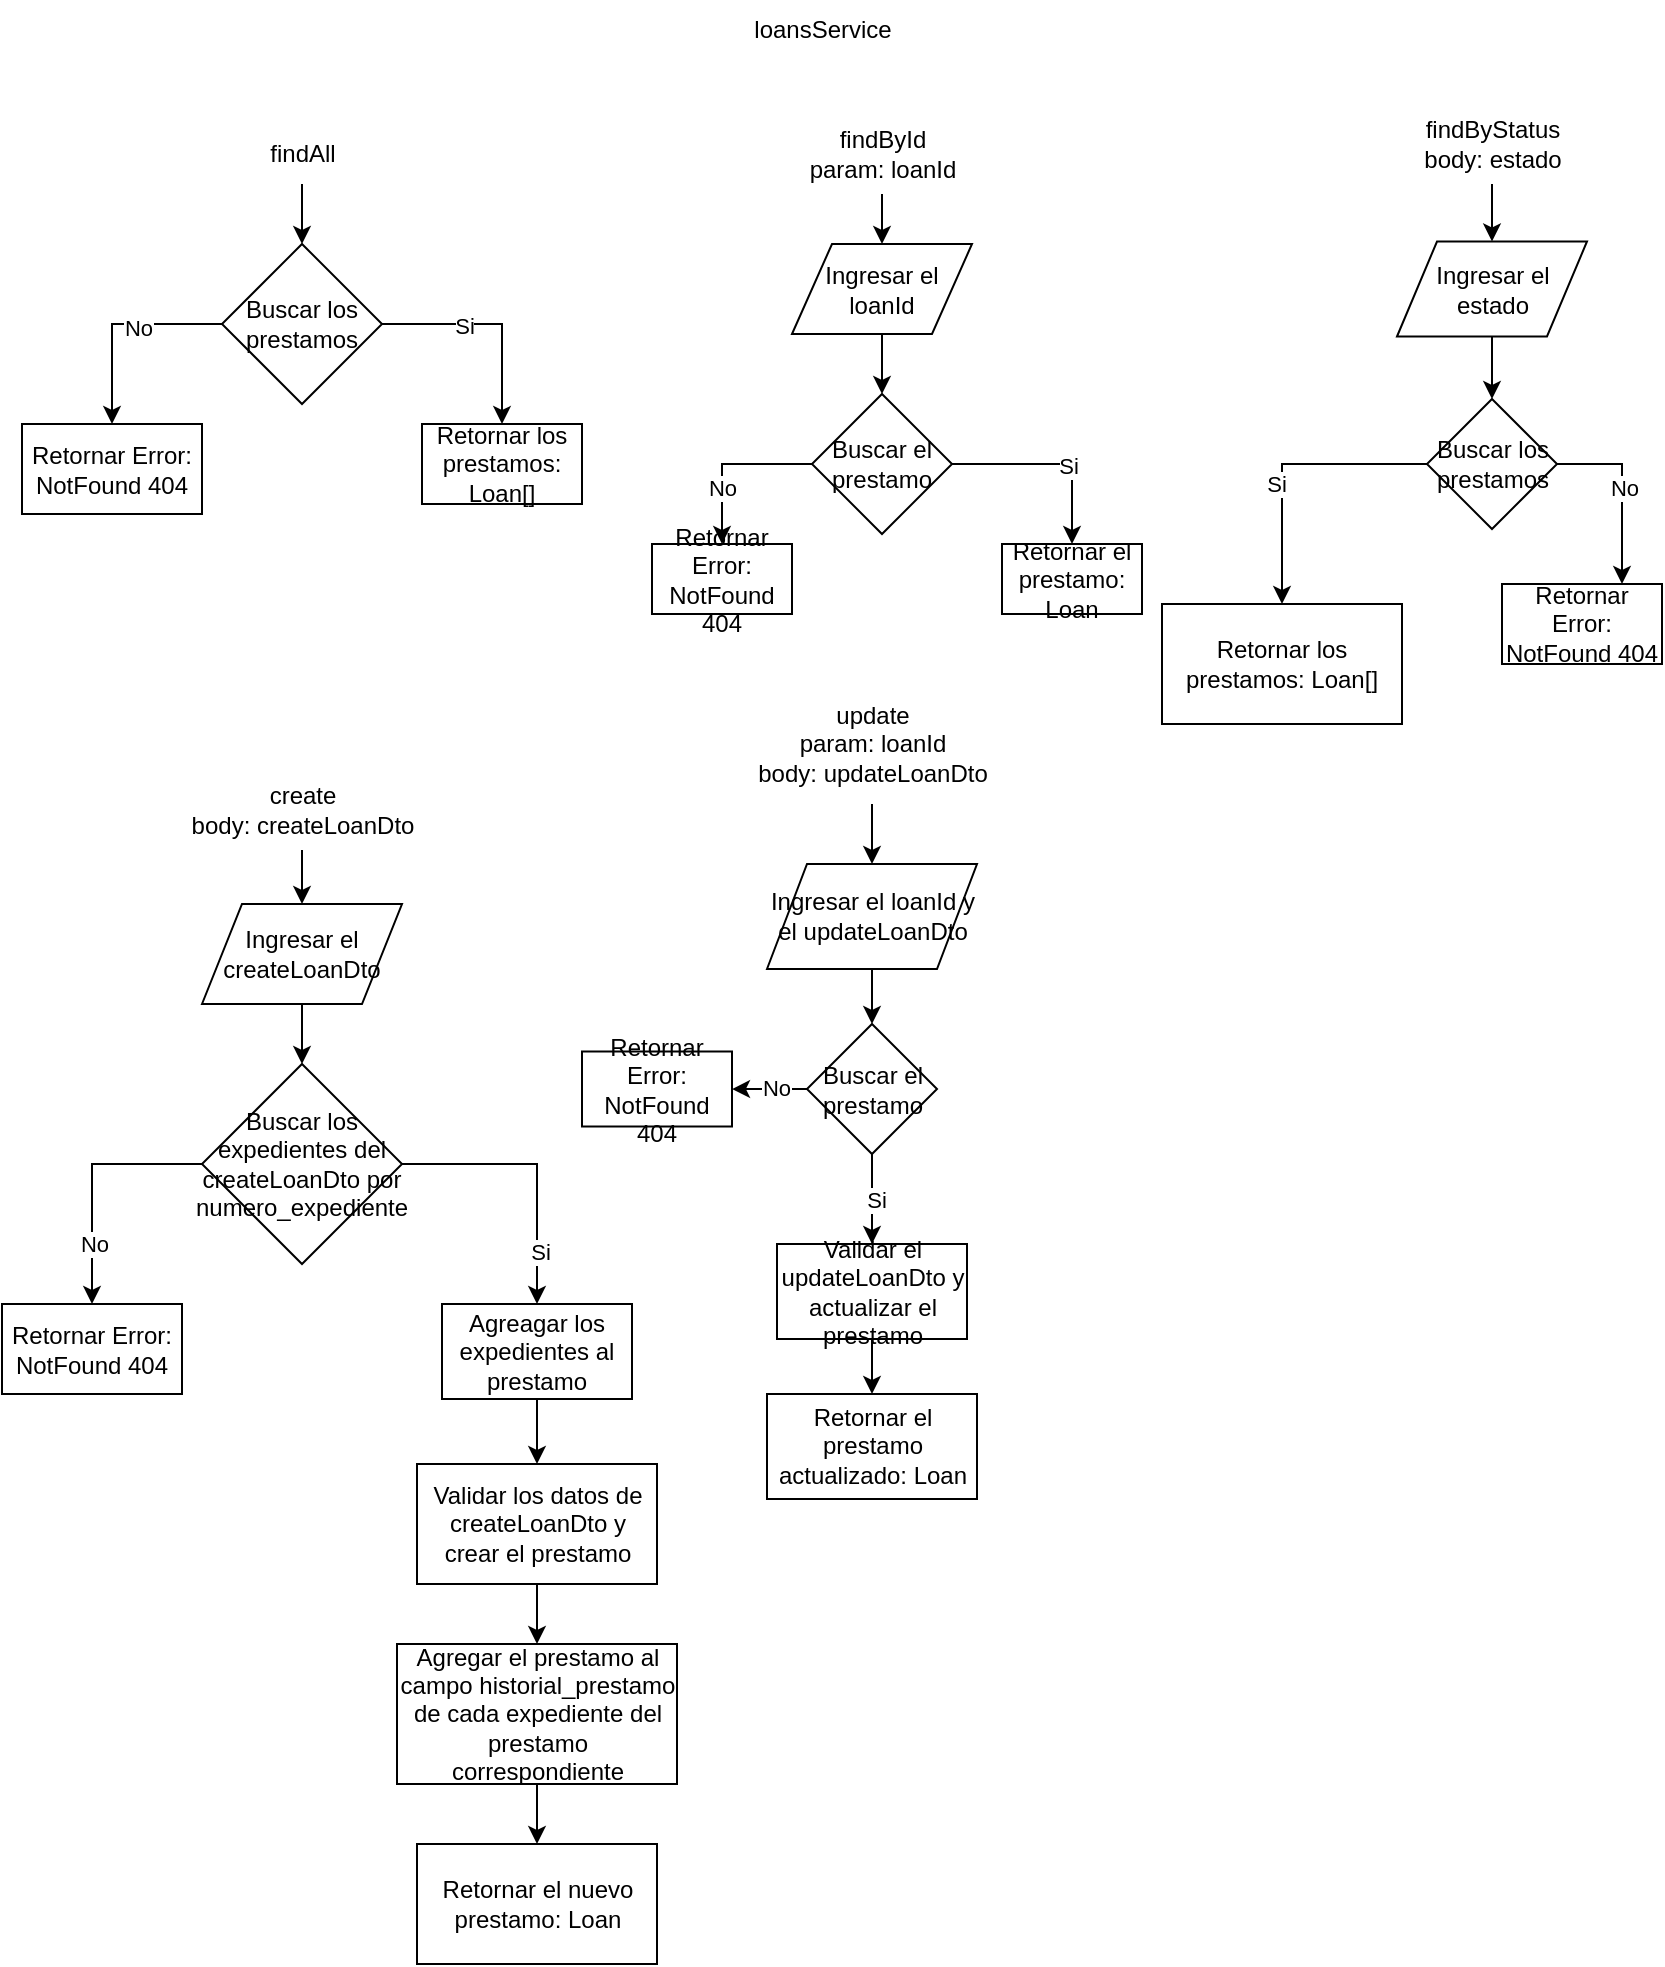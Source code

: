 <mxfile version="24.7.17">
  <diagram name="Página-1" id="9MJWwUZBBLu0T36h7VKG">
    <mxGraphModel dx="986" dy="501" grid="1" gridSize="10" guides="1" tooltips="1" connect="1" arrows="1" fold="1" page="1" pageScale="1" pageWidth="850" pageHeight="1100" math="0" shadow="0">
      <root>
        <mxCell id="0" />
        <mxCell id="1" parent="0" />
        <mxCell id="t0jGBZ8RW76Y2C9oPi6Z-1" value="loansService" style="text;html=1;align=center;verticalAlign=middle;resizable=0;points=[];autosize=1;strokeColor=none;fillColor=none;" vertex="1" parent="1">
          <mxGeometry x="375" y="18" width="90" height="30" as="geometry" />
        </mxCell>
        <mxCell id="t0jGBZ8RW76Y2C9oPi6Z-3" style="edgeStyle=orthogonalEdgeStyle;rounded=0;orthogonalLoop=1;jettySize=auto;html=1;" edge="1" parent="1" source="t0jGBZ8RW76Y2C9oPi6Z-2" target="t0jGBZ8RW76Y2C9oPi6Z-4">
          <mxGeometry relative="1" as="geometry">
            <mxPoint x="160" y="150" as="targetPoint" />
          </mxGeometry>
        </mxCell>
        <mxCell id="t0jGBZ8RW76Y2C9oPi6Z-2" value="findAll" style="text;html=1;align=center;verticalAlign=middle;resizable=0;points=[];autosize=1;strokeColor=none;fillColor=none;" vertex="1" parent="1">
          <mxGeometry x="130" y="80" width="60" height="30" as="geometry" />
        </mxCell>
        <mxCell id="t0jGBZ8RW76Y2C9oPi6Z-5" style="edgeStyle=orthogonalEdgeStyle;rounded=0;orthogonalLoop=1;jettySize=auto;html=1;" edge="1" parent="1" source="t0jGBZ8RW76Y2C9oPi6Z-4" target="t0jGBZ8RW76Y2C9oPi6Z-7">
          <mxGeometry relative="1" as="geometry">
            <mxPoint x="50" y="240" as="targetPoint" />
          </mxGeometry>
        </mxCell>
        <mxCell id="t0jGBZ8RW76Y2C9oPi6Z-6" value="No" style="edgeLabel;html=1;align=center;verticalAlign=middle;resizable=0;points=[];" vertex="1" connectable="0" parent="t0jGBZ8RW76Y2C9oPi6Z-5">
          <mxGeometry x="-0.203" y="2" relative="1" as="geometry">
            <mxPoint as="offset" />
          </mxGeometry>
        </mxCell>
        <mxCell id="t0jGBZ8RW76Y2C9oPi6Z-8" style="edgeStyle=orthogonalEdgeStyle;rounded=0;orthogonalLoop=1;jettySize=auto;html=1;" edge="1" parent="1" source="t0jGBZ8RW76Y2C9oPi6Z-4" target="t0jGBZ8RW76Y2C9oPi6Z-11">
          <mxGeometry relative="1" as="geometry">
            <mxPoint x="250" y="230" as="targetPoint" />
          </mxGeometry>
        </mxCell>
        <mxCell id="t0jGBZ8RW76Y2C9oPi6Z-9" value="Si" style="edgeLabel;html=1;align=center;verticalAlign=middle;resizable=0;points=[];" vertex="1" connectable="0" parent="t0jGBZ8RW76Y2C9oPi6Z-8">
          <mxGeometry x="-0.252" y="-1" relative="1" as="geometry">
            <mxPoint as="offset" />
          </mxGeometry>
        </mxCell>
        <mxCell id="t0jGBZ8RW76Y2C9oPi6Z-4" value="Buscar los prestamos" style="rhombus;whiteSpace=wrap;html=1;" vertex="1" parent="1">
          <mxGeometry x="120" y="140" width="80" height="80" as="geometry" />
        </mxCell>
        <mxCell id="t0jGBZ8RW76Y2C9oPi6Z-7" value="Retornar Error: NotFound 404" style="rounded=0;whiteSpace=wrap;html=1;" vertex="1" parent="1">
          <mxGeometry x="20" y="230" width="90" height="45" as="geometry" />
        </mxCell>
        <mxCell id="t0jGBZ8RW76Y2C9oPi6Z-11" value="Retornar los prestamos: Loan[]" style="rounded=0;whiteSpace=wrap;html=1;" vertex="1" parent="1">
          <mxGeometry x="220" y="230" width="80" height="40" as="geometry" />
        </mxCell>
        <mxCell id="t0jGBZ8RW76Y2C9oPi6Z-13" style="edgeStyle=orthogonalEdgeStyle;rounded=0;orthogonalLoop=1;jettySize=auto;html=1;" edge="1" parent="1" source="t0jGBZ8RW76Y2C9oPi6Z-12" target="t0jGBZ8RW76Y2C9oPi6Z-14">
          <mxGeometry relative="1" as="geometry">
            <mxPoint x="450" y="150" as="targetPoint" />
          </mxGeometry>
        </mxCell>
        <mxCell id="t0jGBZ8RW76Y2C9oPi6Z-12" value="&lt;div&gt;findById&lt;/div&gt;&lt;div&gt;param: loanId&lt;br&gt;&lt;/div&gt;" style="text;html=1;align=center;verticalAlign=middle;resizable=0;points=[];autosize=1;strokeColor=none;fillColor=none;" vertex="1" parent="1">
          <mxGeometry x="400" y="75" width="100" height="40" as="geometry" />
        </mxCell>
        <mxCell id="t0jGBZ8RW76Y2C9oPi6Z-15" style="edgeStyle=orthogonalEdgeStyle;rounded=0;orthogonalLoop=1;jettySize=auto;html=1;" edge="1" parent="1" source="t0jGBZ8RW76Y2C9oPi6Z-14" target="t0jGBZ8RW76Y2C9oPi6Z-16">
          <mxGeometry relative="1" as="geometry">
            <mxPoint x="450" y="220" as="targetPoint" />
          </mxGeometry>
        </mxCell>
        <mxCell id="t0jGBZ8RW76Y2C9oPi6Z-14" value="Ingresar el loanId" style="shape=parallelogram;perimeter=parallelogramPerimeter;whiteSpace=wrap;html=1;fixedSize=1;" vertex="1" parent="1">
          <mxGeometry x="405" y="140" width="90" height="45" as="geometry" />
        </mxCell>
        <mxCell id="t0jGBZ8RW76Y2C9oPi6Z-17" style="edgeStyle=orthogonalEdgeStyle;rounded=0;orthogonalLoop=1;jettySize=auto;html=1;" edge="1" parent="1" source="t0jGBZ8RW76Y2C9oPi6Z-16" target="t0jGBZ8RW76Y2C9oPi6Z-19">
          <mxGeometry relative="1" as="geometry">
            <mxPoint x="350" y="300" as="targetPoint" />
          </mxGeometry>
        </mxCell>
        <mxCell id="t0jGBZ8RW76Y2C9oPi6Z-18" value="No" style="edgeLabel;html=1;align=center;verticalAlign=middle;resizable=0;points=[];" vertex="1" connectable="0" parent="t0jGBZ8RW76Y2C9oPi6Z-17">
          <mxGeometry x="0.335" relative="1" as="geometry">
            <mxPoint as="offset" />
          </mxGeometry>
        </mxCell>
        <mxCell id="t0jGBZ8RW76Y2C9oPi6Z-20" style="edgeStyle=orthogonalEdgeStyle;rounded=0;orthogonalLoop=1;jettySize=auto;html=1;" edge="1" parent="1" source="t0jGBZ8RW76Y2C9oPi6Z-16" target="t0jGBZ8RW76Y2C9oPi6Z-22">
          <mxGeometry relative="1" as="geometry">
            <mxPoint x="530" y="300" as="targetPoint" />
          </mxGeometry>
        </mxCell>
        <mxCell id="t0jGBZ8RW76Y2C9oPi6Z-21" value="Si" style="edgeLabel;html=1;align=center;verticalAlign=middle;resizable=0;points=[];" vertex="1" connectable="0" parent="t0jGBZ8RW76Y2C9oPi6Z-20">
          <mxGeometry x="0.224" y="-2" relative="1" as="geometry">
            <mxPoint as="offset" />
          </mxGeometry>
        </mxCell>
        <mxCell id="t0jGBZ8RW76Y2C9oPi6Z-16" value="Buscar el prestamo" style="rhombus;whiteSpace=wrap;html=1;" vertex="1" parent="1">
          <mxGeometry x="415" y="215" width="70" height="70" as="geometry" />
        </mxCell>
        <mxCell id="t0jGBZ8RW76Y2C9oPi6Z-19" value="Retornar Error: NotFound 404" style="rounded=0;whiteSpace=wrap;html=1;" vertex="1" parent="1">
          <mxGeometry x="335" y="290" width="70" height="35" as="geometry" />
        </mxCell>
        <mxCell id="t0jGBZ8RW76Y2C9oPi6Z-22" value="Retornar el prestamo: Loan" style="rounded=0;whiteSpace=wrap;html=1;" vertex="1" parent="1">
          <mxGeometry x="510" y="290" width="70" height="35" as="geometry" />
        </mxCell>
        <mxCell id="t0jGBZ8RW76Y2C9oPi6Z-24" style="edgeStyle=orthogonalEdgeStyle;rounded=0;orthogonalLoop=1;jettySize=auto;html=1;" edge="1" parent="1" source="t0jGBZ8RW76Y2C9oPi6Z-23" target="t0jGBZ8RW76Y2C9oPi6Z-25">
          <mxGeometry relative="1" as="geometry">
            <mxPoint x="755" y="150.0" as="targetPoint" />
          </mxGeometry>
        </mxCell>
        <mxCell id="t0jGBZ8RW76Y2C9oPi6Z-23" value="&lt;div&gt;findByStatus&lt;/div&gt;&lt;div&gt;body: estado&lt;br&gt;&lt;/div&gt;" style="text;html=1;align=center;verticalAlign=middle;resizable=0;points=[];autosize=1;strokeColor=none;fillColor=none;" vertex="1" parent="1">
          <mxGeometry x="710" y="70" width="90" height="40" as="geometry" />
        </mxCell>
        <mxCell id="t0jGBZ8RW76Y2C9oPi6Z-26" style="edgeStyle=orthogonalEdgeStyle;rounded=0;orthogonalLoop=1;jettySize=auto;html=1;" edge="1" parent="1" source="t0jGBZ8RW76Y2C9oPi6Z-25" target="t0jGBZ8RW76Y2C9oPi6Z-27">
          <mxGeometry relative="1" as="geometry">
            <mxPoint x="755" y="220" as="targetPoint" />
          </mxGeometry>
        </mxCell>
        <mxCell id="t0jGBZ8RW76Y2C9oPi6Z-25" value="Ingresar el estado" style="shape=parallelogram;perimeter=parallelogramPerimeter;whiteSpace=wrap;html=1;fixedSize=1;" vertex="1" parent="1">
          <mxGeometry x="707.5" y="138.75" width="95" height="47.5" as="geometry" />
        </mxCell>
        <mxCell id="t0jGBZ8RW76Y2C9oPi6Z-28" style="edgeStyle=orthogonalEdgeStyle;rounded=0;orthogonalLoop=1;jettySize=auto;html=1;" edge="1" parent="1" source="t0jGBZ8RW76Y2C9oPi6Z-27" target="t0jGBZ8RW76Y2C9oPi6Z-32">
          <mxGeometry relative="1" as="geometry">
            <mxPoint x="820" y="350" as="targetPoint" />
            <Array as="points">
              <mxPoint x="820" y="250" />
            </Array>
          </mxGeometry>
        </mxCell>
        <mxCell id="t0jGBZ8RW76Y2C9oPi6Z-29" value="No" style="edgeLabel;html=1;align=center;verticalAlign=middle;resizable=0;points=[];" vertex="1" connectable="0" parent="t0jGBZ8RW76Y2C9oPi6Z-28">
          <mxGeometry x="-0.05" y="1" relative="1" as="geometry">
            <mxPoint as="offset" />
          </mxGeometry>
        </mxCell>
        <mxCell id="t0jGBZ8RW76Y2C9oPi6Z-30" style="edgeStyle=orthogonalEdgeStyle;rounded=0;orthogonalLoop=1;jettySize=auto;html=1;" edge="1" parent="1" source="t0jGBZ8RW76Y2C9oPi6Z-27" target="t0jGBZ8RW76Y2C9oPi6Z-33">
          <mxGeometry relative="1" as="geometry">
            <mxPoint x="650" y="350" as="targetPoint" />
          </mxGeometry>
        </mxCell>
        <mxCell id="t0jGBZ8RW76Y2C9oPi6Z-31" value="Si" style="edgeLabel;html=1;align=center;verticalAlign=middle;resizable=0;points=[];" vertex="1" connectable="0" parent="t0jGBZ8RW76Y2C9oPi6Z-30">
          <mxGeometry x="0.157" y="-3" relative="1" as="geometry">
            <mxPoint as="offset" />
          </mxGeometry>
        </mxCell>
        <mxCell id="t0jGBZ8RW76Y2C9oPi6Z-27" value="Buscar los prestamos" style="rhombus;whiteSpace=wrap;html=1;" vertex="1" parent="1">
          <mxGeometry x="722.5" y="217.5" width="65" height="65" as="geometry" />
        </mxCell>
        <mxCell id="t0jGBZ8RW76Y2C9oPi6Z-32" value="Retornar Error: NotFound 404" style="rounded=0;whiteSpace=wrap;html=1;" vertex="1" parent="1">
          <mxGeometry x="760" y="310" width="80" height="40" as="geometry" />
        </mxCell>
        <mxCell id="t0jGBZ8RW76Y2C9oPi6Z-33" value="Retornar los prestamos: Loan[]" style="rounded=0;whiteSpace=wrap;html=1;" vertex="1" parent="1">
          <mxGeometry x="590" y="320" width="120" height="60" as="geometry" />
        </mxCell>
        <mxCell id="t0jGBZ8RW76Y2C9oPi6Z-35" style="edgeStyle=orthogonalEdgeStyle;rounded=0;orthogonalLoop=1;jettySize=auto;html=1;" edge="1" parent="1" source="t0jGBZ8RW76Y2C9oPi6Z-34" target="t0jGBZ8RW76Y2C9oPi6Z-36">
          <mxGeometry relative="1" as="geometry">
            <mxPoint x="160.0" y="470" as="targetPoint" />
          </mxGeometry>
        </mxCell>
        <mxCell id="t0jGBZ8RW76Y2C9oPi6Z-34" value="&lt;div&gt;create&lt;/div&gt;&lt;div&gt;body: createLoanDto&lt;br&gt;&lt;/div&gt;" style="text;html=1;align=center;verticalAlign=middle;resizable=0;points=[];autosize=1;strokeColor=none;fillColor=none;" vertex="1" parent="1">
          <mxGeometry x="95" y="403" width="130" height="40" as="geometry" />
        </mxCell>
        <mxCell id="t0jGBZ8RW76Y2C9oPi6Z-37" style="edgeStyle=orthogonalEdgeStyle;rounded=0;orthogonalLoop=1;jettySize=auto;html=1;" edge="1" parent="1" source="t0jGBZ8RW76Y2C9oPi6Z-36" target="t0jGBZ8RW76Y2C9oPi6Z-38">
          <mxGeometry relative="1" as="geometry">
            <mxPoint x="160.0" y="560" as="targetPoint" />
          </mxGeometry>
        </mxCell>
        <mxCell id="t0jGBZ8RW76Y2C9oPi6Z-36" value="Ingresar el createLoanDto" style="shape=parallelogram;perimeter=parallelogramPerimeter;whiteSpace=wrap;html=1;fixedSize=1;" vertex="1" parent="1">
          <mxGeometry x="110" y="470" width="100" height="50" as="geometry" />
        </mxCell>
        <mxCell id="t0jGBZ8RW76Y2C9oPi6Z-39" style="edgeStyle=orthogonalEdgeStyle;rounded=0;orthogonalLoop=1;jettySize=auto;html=1;" edge="1" parent="1" source="t0jGBZ8RW76Y2C9oPi6Z-38" target="t0jGBZ8RW76Y2C9oPi6Z-41">
          <mxGeometry relative="1" as="geometry">
            <mxPoint x="40" y="670" as="targetPoint" />
          </mxGeometry>
        </mxCell>
        <mxCell id="t0jGBZ8RW76Y2C9oPi6Z-40" value="No" style="edgeLabel;html=1;align=center;verticalAlign=middle;resizable=0;points=[];" vertex="1" connectable="0" parent="t0jGBZ8RW76Y2C9oPi6Z-39">
          <mxGeometry x="0.518" y="1" relative="1" as="geometry">
            <mxPoint as="offset" />
          </mxGeometry>
        </mxCell>
        <mxCell id="t0jGBZ8RW76Y2C9oPi6Z-42" style="edgeStyle=orthogonalEdgeStyle;rounded=0;orthogonalLoop=1;jettySize=auto;html=1;" edge="1" parent="1" source="t0jGBZ8RW76Y2C9oPi6Z-38" target="t0jGBZ8RW76Y2C9oPi6Z-44">
          <mxGeometry relative="1" as="geometry">
            <mxPoint x="270.0" y="680" as="targetPoint" />
          </mxGeometry>
        </mxCell>
        <mxCell id="t0jGBZ8RW76Y2C9oPi6Z-43" value="Si" style="edgeLabel;html=1;align=center;verticalAlign=middle;resizable=0;points=[];" vertex="1" connectable="0" parent="t0jGBZ8RW76Y2C9oPi6Z-42">
          <mxGeometry x="0.622" y="1" relative="1" as="geometry">
            <mxPoint as="offset" />
          </mxGeometry>
        </mxCell>
        <mxCell id="t0jGBZ8RW76Y2C9oPi6Z-38" value="Buscar los expedientes del createLoanDto por numero_expediente" style="rhombus;whiteSpace=wrap;html=1;" vertex="1" parent="1">
          <mxGeometry x="110" y="550" width="100" height="100" as="geometry" />
        </mxCell>
        <mxCell id="t0jGBZ8RW76Y2C9oPi6Z-41" value="Retornar Error: NotFound 404" style="rounded=0;whiteSpace=wrap;html=1;" vertex="1" parent="1">
          <mxGeometry x="10" y="670" width="90" height="45" as="geometry" />
        </mxCell>
        <mxCell id="t0jGBZ8RW76Y2C9oPi6Z-45" style="edgeStyle=orthogonalEdgeStyle;rounded=0;orthogonalLoop=1;jettySize=auto;html=1;" edge="1" parent="1" source="t0jGBZ8RW76Y2C9oPi6Z-44" target="t0jGBZ8RW76Y2C9oPi6Z-46">
          <mxGeometry relative="1" as="geometry">
            <mxPoint x="277.5" y="760" as="targetPoint" />
          </mxGeometry>
        </mxCell>
        <mxCell id="t0jGBZ8RW76Y2C9oPi6Z-44" value="Agreagar los expedientes al prestamo" style="rounded=0;whiteSpace=wrap;html=1;" vertex="1" parent="1">
          <mxGeometry x="230" y="670" width="95" height="47.5" as="geometry" />
        </mxCell>
        <mxCell id="t0jGBZ8RW76Y2C9oPi6Z-47" style="edgeStyle=orthogonalEdgeStyle;rounded=0;orthogonalLoop=1;jettySize=auto;html=1;" edge="1" parent="1" source="t0jGBZ8RW76Y2C9oPi6Z-46" target="t0jGBZ8RW76Y2C9oPi6Z-48">
          <mxGeometry relative="1" as="geometry">
            <mxPoint x="280.0" y="840" as="targetPoint" />
          </mxGeometry>
        </mxCell>
        <mxCell id="t0jGBZ8RW76Y2C9oPi6Z-46" value="Validar los datos de createLoanDto y crear el prestamo" style="rounded=0;whiteSpace=wrap;html=1;" vertex="1" parent="1">
          <mxGeometry x="217.5" y="750" width="120" height="60" as="geometry" />
        </mxCell>
        <mxCell id="t0jGBZ8RW76Y2C9oPi6Z-49" style="edgeStyle=orthogonalEdgeStyle;rounded=0;orthogonalLoop=1;jettySize=auto;html=1;" edge="1" parent="1" source="t0jGBZ8RW76Y2C9oPi6Z-48" target="t0jGBZ8RW76Y2C9oPi6Z-50">
          <mxGeometry relative="1" as="geometry">
            <mxPoint x="277.5" y="940" as="targetPoint" />
          </mxGeometry>
        </mxCell>
        <mxCell id="t0jGBZ8RW76Y2C9oPi6Z-48" value="Agregar el prestamo al campo historial_prestamo de cada expediente del prestamo correspondiente" style="rounded=0;whiteSpace=wrap;html=1;" vertex="1" parent="1">
          <mxGeometry x="207.5" y="840" width="140" height="70" as="geometry" />
        </mxCell>
        <mxCell id="t0jGBZ8RW76Y2C9oPi6Z-50" value="Retornar el nuevo prestamo: Loan" style="rounded=0;whiteSpace=wrap;html=1;" vertex="1" parent="1">
          <mxGeometry x="217.5" y="940" width="120" height="60" as="geometry" />
        </mxCell>
        <mxCell id="t0jGBZ8RW76Y2C9oPi6Z-53" style="edgeStyle=orthogonalEdgeStyle;rounded=0;orthogonalLoop=1;jettySize=auto;html=1;" edge="1" parent="1" source="t0jGBZ8RW76Y2C9oPi6Z-51" target="t0jGBZ8RW76Y2C9oPi6Z-54">
          <mxGeometry relative="1" as="geometry">
            <mxPoint x="445" y="460" as="targetPoint" />
          </mxGeometry>
        </mxCell>
        <mxCell id="t0jGBZ8RW76Y2C9oPi6Z-51" value="&lt;div&gt;update&lt;/div&gt;&lt;div&gt;param: loanId&lt;/div&gt;&lt;div&gt;body: updateLoanDto&lt;br&gt;&lt;/div&gt;" style="text;html=1;align=center;verticalAlign=middle;resizable=0;points=[];autosize=1;strokeColor=none;fillColor=none;" vertex="1" parent="1">
          <mxGeometry x="375" y="360" width="140" height="60" as="geometry" />
        </mxCell>
        <mxCell id="t0jGBZ8RW76Y2C9oPi6Z-55" style="edgeStyle=orthogonalEdgeStyle;rounded=0;orthogonalLoop=1;jettySize=auto;html=1;" edge="1" parent="1" source="t0jGBZ8RW76Y2C9oPi6Z-54" target="t0jGBZ8RW76Y2C9oPi6Z-56">
          <mxGeometry relative="1" as="geometry">
            <mxPoint x="445" y="540" as="targetPoint" />
          </mxGeometry>
        </mxCell>
        <mxCell id="t0jGBZ8RW76Y2C9oPi6Z-54" value="Ingresar el loanId y el updateLoanDto" style="shape=parallelogram;perimeter=parallelogramPerimeter;whiteSpace=wrap;html=1;fixedSize=1;" vertex="1" parent="1">
          <mxGeometry x="392.5" y="450" width="105" height="52.5" as="geometry" />
        </mxCell>
        <mxCell id="t0jGBZ8RW76Y2C9oPi6Z-57" style="edgeStyle=orthogonalEdgeStyle;rounded=0;orthogonalLoop=1;jettySize=auto;html=1;" edge="1" parent="1" source="t0jGBZ8RW76Y2C9oPi6Z-56" target="t0jGBZ8RW76Y2C9oPi6Z-58">
          <mxGeometry relative="1" as="geometry">
            <mxPoint x="370" y="562.5" as="targetPoint" />
          </mxGeometry>
        </mxCell>
        <mxCell id="t0jGBZ8RW76Y2C9oPi6Z-59" value="No" style="edgeLabel;html=1;align=center;verticalAlign=middle;resizable=0;points=[];" vertex="1" connectable="0" parent="t0jGBZ8RW76Y2C9oPi6Z-57">
          <mxGeometry x="-0.205" y="-1" relative="1" as="geometry">
            <mxPoint x="-1" as="offset" />
          </mxGeometry>
        </mxCell>
        <mxCell id="t0jGBZ8RW76Y2C9oPi6Z-60" style="edgeStyle=orthogonalEdgeStyle;rounded=0;orthogonalLoop=1;jettySize=auto;html=1;" edge="1" parent="1" source="t0jGBZ8RW76Y2C9oPi6Z-56" target="t0jGBZ8RW76Y2C9oPi6Z-61">
          <mxGeometry relative="1" as="geometry">
            <mxPoint x="445" y="630" as="targetPoint" />
          </mxGeometry>
        </mxCell>
        <mxCell id="t0jGBZ8RW76Y2C9oPi6Z-62" value="Si" style="edgeLabel;html=1;align=center;verticalAlign=middle;resizable=0;points=[];" vertex="1" connectable="0" parent="t0jGBZ8RW76Y2C9oPi6Z-60">
          <mxGeometry x="-0.003" y="2" relative="1" as="geometry">
            <mxPoint as="offset" />
          </mxGeometry>
        </mxCell>
        <mxCell id="t0jGBZ8RW76Y2C9oPi6Z-56" value="Buscar el prestamo" style="rhombus;whiteSpace=wrap;html=1;" vertex="1" parent="1">
          <mxGeometry x="412.5" y="530" width="65" height="65" as="geometry" />
        </mxCell>
        <mxCell id="t0jGBZ8RW76Y2C9oPi6Z-58" value="Retornar Error: NotFound 404" style="rounded=0;whiteSpace=wrap;html=1;" vertex="1" parent="1">
          <mxGeometry x="300" y="543.75" width="75" height="37.5" as="geometry" />
        </mxCell>
        <mxCell id="t0jGBZ8RW76Y2C9oPi6Z-63" style="edgeStyle=orthogonalEdgeStyle;rounded=0;orthogonalLoop=1;jettySize=auto;html=1;" edge="1" parent="1" source="t0jGBZ8RW76Y2C9oPi6Z-61" target="t0jGBZ8RW76Y2C9oPi6Z-64">
          <mxGeometry relative="1" as="geometry">
            <mxPoint x="445" y="730" as="targetPoint" />
          </mxGeometry>
        </mxCell>
        <mxCell id="t0jGBZ8RW76Y2C9oPi6Z-61" value="Validar el updateLoanDto y actualizar el prestamo" style="rounded=0;whiteSpace=wrap;html=1;" vertex="1" parent="1">
          <mxGeometry x="397.5" y="640" width="95" height="47.5" as="geometry" />
        </mxCell>
        <mxCell id="t0jGBZ8RW76Y2C9oPi6Z-64" value="Retornar el prestamo actualizado: Loan" style="rounded=0;whiteSpace=wrap;html=1;" vertex="1" parent="1">
          <mxGeometry x="392.5" y="715" width="105" height="52.5" as="geometry" />
        </mxCell>
      </root>
    </mxGraphModel>
  </diagram>
</mxfile>
